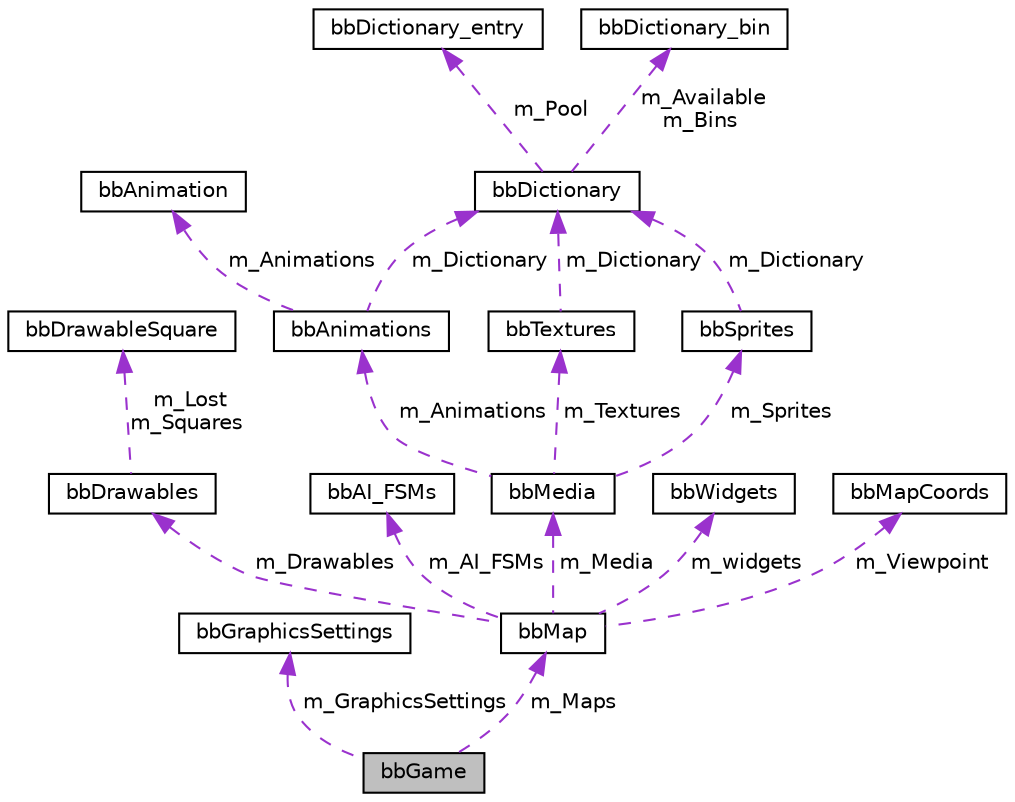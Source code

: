 digraph "bbGame"
{
 // LATEX_PDF_SIZE
  edge [fontname="Helvetica",fontsize="10",labelfontname="Helvetica",labelfontsize="10"];
  node [fontname="Helvetica",fontsize="10",shape=record];
  Node1 [label="bbGame",height=0.2,width=0.4,color="black", fillcolor="grey75", style="filled", fontcolor="black",tooltip=" "];
  Node2 -> Node1 [dir="back",color="darkorchid3",fontsize="10",style="dashed",label=" m_GraphicsSettings" ,fontname="Helvetica"];
  Node2 [label="bbGraphicsSettings",height=0.2,width=0.4,color="black", fillcolor="white", style="filled",URL="$structbbGraphicsSettings.html",tooltip=" "];
  Node3 -> Node1 [dir="back",color="darkorchid3",fontsize="10",style="dashed",label=" m_Maps" ,fontname="Helvetica"];
  Node3 [label="bbMap",height=0.2,width=0.4,color="black", fillcolor="white", style="filled",URL="$structbbMap.html",tooltip=" "];
  Node4 -> Node3 [dir="back",color="darkorchid3",fontsize="10",style="dashed",label=" m_Drawables" ,fontname="Helvetica"];
  Node4 [label="bbDrawables",height=0.2,width=0.4,color="black", fillcolor="white", style="filled",URL="$structbbDrawables.html",tooltip="bbDrawables contains drawables from all squares of the maps' ground surface"];
  Node5 -> Node4 [dir="back",color="darkorchid3",fontsize="10",style="dashed",label=" m_Lost\nm_Squares" ,fontname="Helvetica"];
  Node5 [label="bbDrawableSquare",height=0.2,width=0.4,color="black", fillcolor="white", style="filled",URL="$structbbDrawableSquare.html",tooltip="bbDrawableSquare contains drawables from one square of the maps' ground surface"];
  Node6 -> Node3 [dir="back",color="darkorchid3",fontsize="10",style="dashed",label=" m_AI_FSMs" ,fontname="Helvetica"];
  Node6 [label="bbAI_FSMs",height=0.2,width=0.4,color="black", fillcolor="white", style="filled",URL="$structbbAI__FSMs.html",tooltip="bbAI_FSMs is a container for objects of type bbAI_FSM"];
  Node7 -> Node3 [dir="back",color="darkorchid3",fontsize="10",style="dashed",label=" m_Media" ,fontname="Helvetica"];
  Node7 [label="bbMedia",height=0.2,width=0.4,color="black", fillcolor="white", style="filled",URL="$structbbMedia.html",tooltip=" "];
  Node8 -> Node7 [dir="back",color="darkorchid3",fontsize="10",style="dashed",label=" m_Textures" ,fontname="Helvetica"];
  Node8 [label="bbTextures",height=0.2,width=0.4,color="black", fillcolor="white", style="filled",URL="$structbbTextures.html",tooltip=" "];
  Node9 -> Node8 [dir="back",color="darkorchid3",fontsize="10",style="dashed",label=" m_Dictionary" ,fontname="Helvetica"];
  Node9 [label="bbDictionary",height=0.2,width=0.4,color="black", fillcolor="white", style="filled",URL="$structbbDictionary.html",tooltip=" "];
  Node10 -> Node9 [dir="back",color="darkorchid3",fontsize="10",style="dashed",label=" m_Pool" ,fontname="Helvetica"];
  Node10 [label="bbDictionary_entry",height=0.2,width=0.4,color="black", fillcolor="white", style="filled",URL="$structbbDictionary__entry.html",tooltip=" "];
  Node11 -> Node9 [dir="back",color="darkorchid3",fontsize="10",style="dashed",label=" m_Available\nm_Bins" ,fontname="Helvetica"];
  Node11 [label="bbDictionary_bin",height=0.2,width=0.4,color="black", fillcolor="white", style="filled",URL="$structbbDictionary__bin.html",tooltip=" "];
  Node12 -> Node7 [dir="back",color="darkorchid3",fontsize="10",style="dashed",label=" m_Sprites" ,fontname="Helvetica"];
  Node12 [label="bbSprites",height=0.2,width=0.4,color="black", fillcolor="white", style="filled",URL="$structbbSprites.html",tooltip="bbSprites is a container for sfSprites used in a single bbMap"];
  Node9 -> Node12 [dir="back",color="darkorchid3",fontsize="10",style="dashed",label=" m_Dictionary" ,fontname="Helvetica"];
  Node13 -> Node7 [dir="back",color="darkorchid3",fontsize="10",style="dashed",label=" m_Animations" ,fontname="Helvetica"];
  Node13 [label="bbAnimations",height=0.2,width=0.4,color="black", fillcolor="white", style="filled",URL="$structbbAnimations.html",tooltip="bbAnimations is a container for all of the animations used in a single bbMap"];
  Node14 -> Node13 [dir="back",color="darkorchid3",fontsize="10",style="dashed",label=" m_Animations" ,fontname="Helvetica"];
  Node14 [label="bbAnimation",height=0.2,width=0.4,color="black", fillcolor="white", style="filled",URL="$structbbAnimation.html",tooltip="bbAnimation contains an array of references to sfSprites to be drawn in succession to give the appear..."];
  Node9 -> Node13 [dir="back",color="darkorchid3",fontsize="10",style="dashed",label=" m_Dictionary" ,fontname="Helvetica"];
  Node15 -> Node3 [dir="back",color="darkorchid3",fontsize="10",style="dashed",label=" m_widgets" ,fontname="Helvetica"];
  Node15 [label="bbWidgets",height=0.2,width=0.4,color="black", fillcolor="white", style="filled",URL="$structbbWidgets.html",tooltip="bbWidgets is a container for objects of type bbWisget"];
  Node16 -> Node3 [dir="back",color="darkorchid3",fontsize="10",style="dashed",label=" m_Viewpoint" ,fontname="Helvetica"];
  Node16 [label="bbMapCoords",height=0.2,width=0.4,color="black", fillcolor="white", style="filled",URL="$structbbMapCoords.html",tooltip="Fixed point, 3d coordinates."];
}
